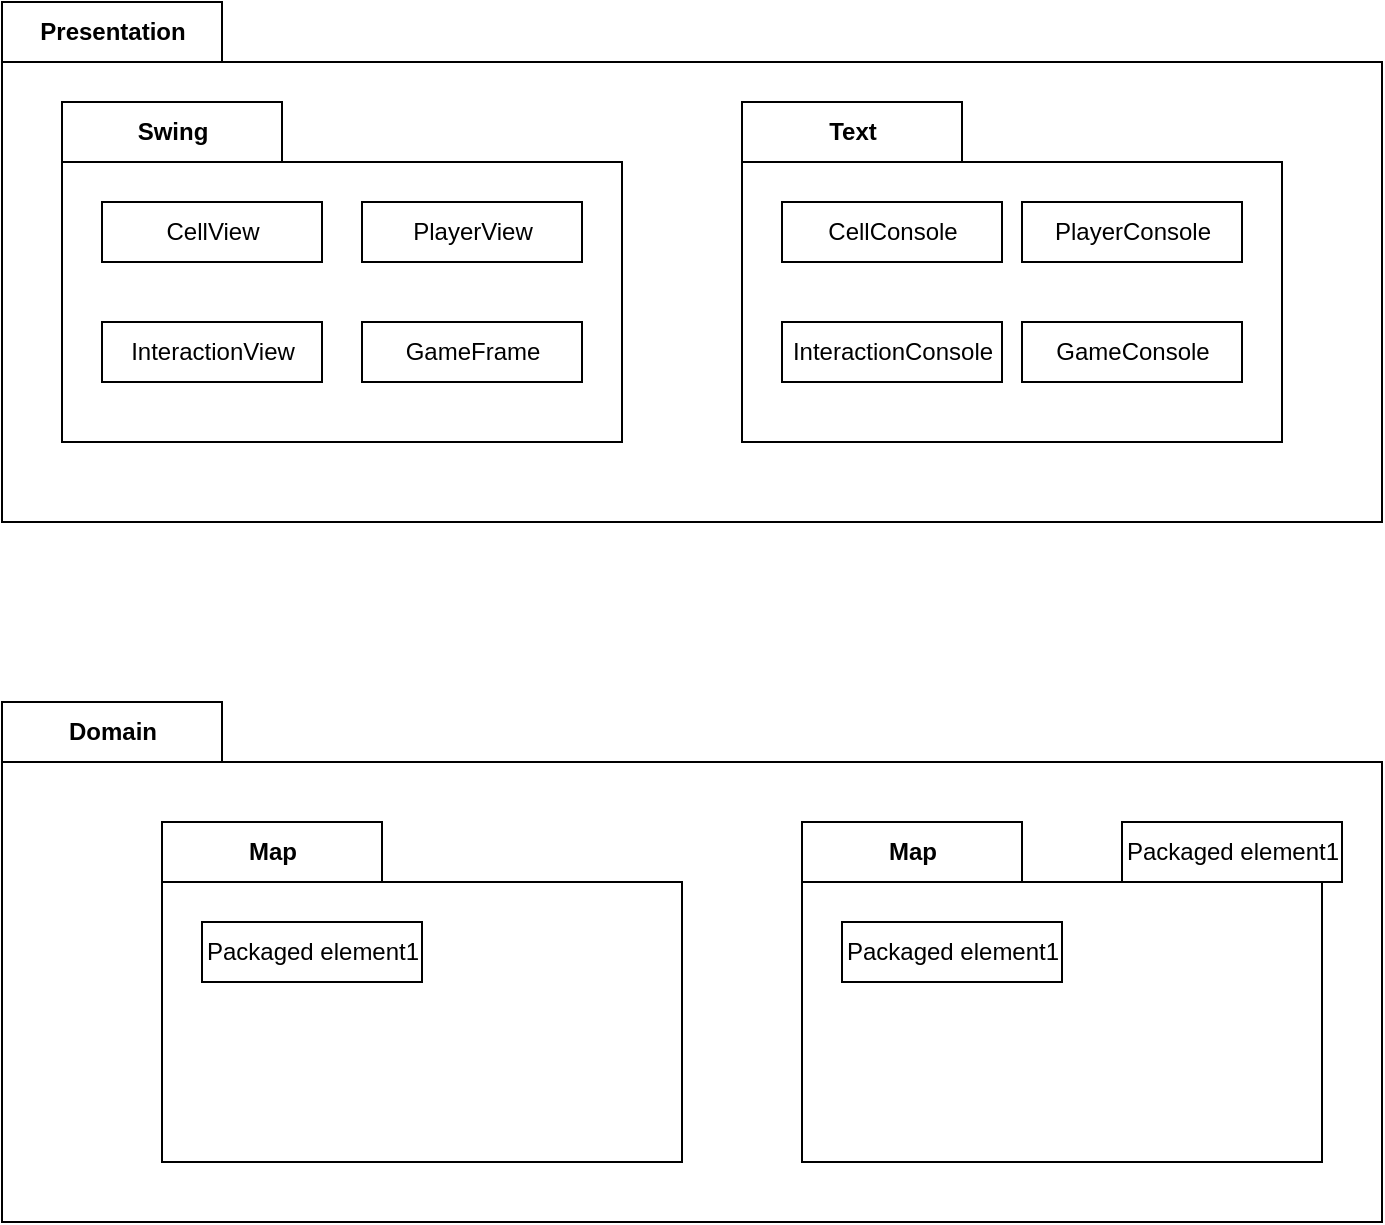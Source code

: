 <mxfile version="18.1.1" type="github">
  <diagram id="XL85ZpH-lZTcS-LXKkXV" name="Page-1">
    <mxGraphModel dx="1010" dy="139" grid="1" gridSize="10" guides="1" tooltips="1" connect="1" arrows="1" fold="1" page="1" pageScale="1" pageWidth="827" pageHeight="1169" math="0" shadow="0">
      <root>
        <mxCell id="0" />
        <mxCell id="1" parent="0" />
        <mxCell id="CUaEXW2MeiCxrPyKnSSO-1" value="Presentation" style="shape=folder;fontStyle=1;tabWidth=110;tabHeight=30;tabPosition=left;html=1;boundedLbl=1;labelInHeader=1;container=1;collapsible=0;recursiveResize=0;" vertex="1" parent="1">
          <mxGeometry x="30" y="1200" width="690" height="260" as="geometry" />
        </mxCell>
        <mxCell id="CUaEXW2MeiCxrPyKnSSO-5" value="Swing" style="shape=folder;fontStyle=1;tabWidth=110;tabHeight=30;tabPosition=left;html=1;boundedLbl=1;labelInHeader=1;container=1;collapsible=0;recursiveResize=0;" vertex="1" parent="CUaEXW2MeiCxrPyKnSSO-1">
          <mxGeometry x="30" y="50" width="280" height="170" as="geometry" />
        </mxCell>
        <mxCell id="CUaEXW2MeiCxrPyKnSSO-6" value="CellView" style="html=1;" vertex="1" parent="CUaEXW2MeiCxrPyKnSSO-5">
          <mxGeometry width="110" height="30" relative="1" as="geometry">
            <mxPoint x="20" y="50" as="offset" />
          </mxGeometry>
        </mxCell>
        <mxCell id="CUaEXW2MeiCxrPyKnSSO-15" value="InteractionView" style="html=1;" vertex="1" parent="CUaEXW2MeiCxrPyKnSSO-5">
          <mxGeometry width="110" height="30" relative="1" as="geometry">
            <mxPoint x="20" y="110" as="offset" />
          </mxGeometry>
        </mxCell>
        <mxCell id="CUaEXW2MeiCxrPyKnSSO-16" value="PlayerView" style="html=1;" vertex="1" parent="CUaEXW2MeiCxrPyKnSSO-5">
          <mxGeometry width="110" height="30" relative="1" as="geometry">
            <mxPoint x="150" y="50" as="offset" />
          </mxGeometry>
        </mxCell>
        <mxCell id="CUaEXW2MeiCxrPyKnSSO-18" value="GameFrame" style="html=1;" vertex="1" parent="CUaEXW2MeiCxrPyKnSSO-5">
          <mxGeometry x="150" y="110" width="110" height="30" as="geometry" />
        </mxCell>
        <mxCell id="CUaEXW2MeiCxrPyKnSSO-7" value="Text" style="shape=folder;fontStyle=1;tabWidth=110;tabHeight=30;tabPosition=left;html=1;boundedLbl=1;labelInHeader=1;container=1;collapsible=0;recursiveResize=0;" vertex="1" parent="CUaEXW2MeiCxrPyKnSSO-1">
          <mxGeometry x="370" y="50" width="270" height="170" as="geometry" />
        </mxCell>
        <mxCell id="CUaEXW2MeiCxrPyKnSSO-8" value="CellConsole" style="html=1;" vertex="1" parent="CUaEXW2MeiCxrPyKnSSO-7">
          <mxGeometry width="110" height="30" relative="1" as="geometry">
            <mxPoint x="20" y="50" as="offset" />
          </mxGeometry>
        </mxCell>
        <mxCell id="CUaEXW2MeiCxrPyKnSSO-19" value="PlayerConsole" style="html=1;" vertex="1" parent="CUaEXW2MeiCxrPyKnSSO-7">
          <mxGeometry width="110" height="30" relative="1" as="geometry">
            <mxPoint x="140" y="50" as="offset" />
          </mxGeometry>
        </mxCell>
        <mxCell id="CUaEXW2MeiCxrPyKnSSO-20" value="InteractionConsole" style="html=1;" vertex="1" parent="CUaEXW2MeiCxrPyKnSSO-7">
          <mxGeometry width="110" height="30" relative="1" as="geometry">
            <mxPoint x="20" y="110" as="offset" />
          </mxGeometry>
        </mxCell>
        <mxCell id="CUaEXW2MeiCxrPyKnSSO-21" value="GameConsole" style="html=1;" vertex="1" parent="CUaEXW2MeiCxrPyKnSSO-7">
          <mxGeometry width="110" height="30" relative="1" as="geometry">
            <mxPoint x="140" y="110" as="offset" />
          </mxGeometry>
        </mxCell>
        <mxCell id="CUaEXW2MeiCxrPyKnSSO-3" value="Domain" style="shape=folder;fontStyle=1;tabWidth=110;tabHeight=30;tabPosition=left;html=1;boundedLbl=1;labelInHeader=1;container=1;collapsible=0;recursiveResize=0;" vertex="1" parent="1">
          <mxGeometry x="30" y="1550" width="690" height="260" as="geometry" />
        </mxCell>
        <mxCell id="CUaEXW2MeiCxrPyKnSSO-4" value="Packaged element1" style="html=1;" vertex="1" parent="CUaEXW2MeiCxrPyKnSSO-3">
          <mxGeometry width="110" height="30" relative="1" as="geometry">
            <mxPoint x="560" y="60" as="offset" />
          </mxGeometry>
        </mxCell>
        <mxCell id="CUaEXW2MeiCxrPyKnSSO-9" value="Map" style="shape=folder;fontStyle=1;tabWidth=110;tabHeight=30;tabPosition=left;html=1;boundedLbl=1;labelInHeader=1;container=1;collapsible=0;recursiveResize=0;" vertex="1" parent="CUaEXW2MeiCxrPyKnSSO-3">
          <mxGeometry x="400" y="60" width="260" height="170" as="geometry" />
        </mxCell>
        <mxCell id="CUaEXW2MeiCxrPyKnSSO-10" value="Packaged element1" style="html=1;" vertex="1" parent="CUaEXW2MeiCxrPyKnSSO-9">
          <mxGeometry width="110" height="30" relative="1" as="geometry">
            <mxPoint x="20" y="50" as="offset" />
          </mxGeometry>
        </mxCell>
        <mxCell id="CUaEXW2MeiCxrPyKnSSO-11" value="Map" style="shape=folder;fontStyle=1;tabWidth=110;tabHeight=30;tabPosition=left;html=1;boundedLbl=1;labelInHeader=1;container=1;collapsible=0;recursiveResize=0;" vertex="1" parent="CUaEXW2MeiCxrPyKnSSO-3">
          <mxGeometry x="80" y="60" width="260" height="170" as="geometry" />
        </mxCell>
        <mxCell id="CUaEXW2MeiCxrPyKnSSO-12" value="Packaged element1" style="html=1;" vertex="1" parent="CUaEXW2MeiCxrPyKnSSO-11">
          <mxGeometry width="110" height="30" relative="1" as="geometry">
            <mxPoint x="20" y="50" as="offset" />
          </mxGeometry>
        </mxCell>
      </root>
    </mxGraphModel>
  </diagram>
</mxfile>

